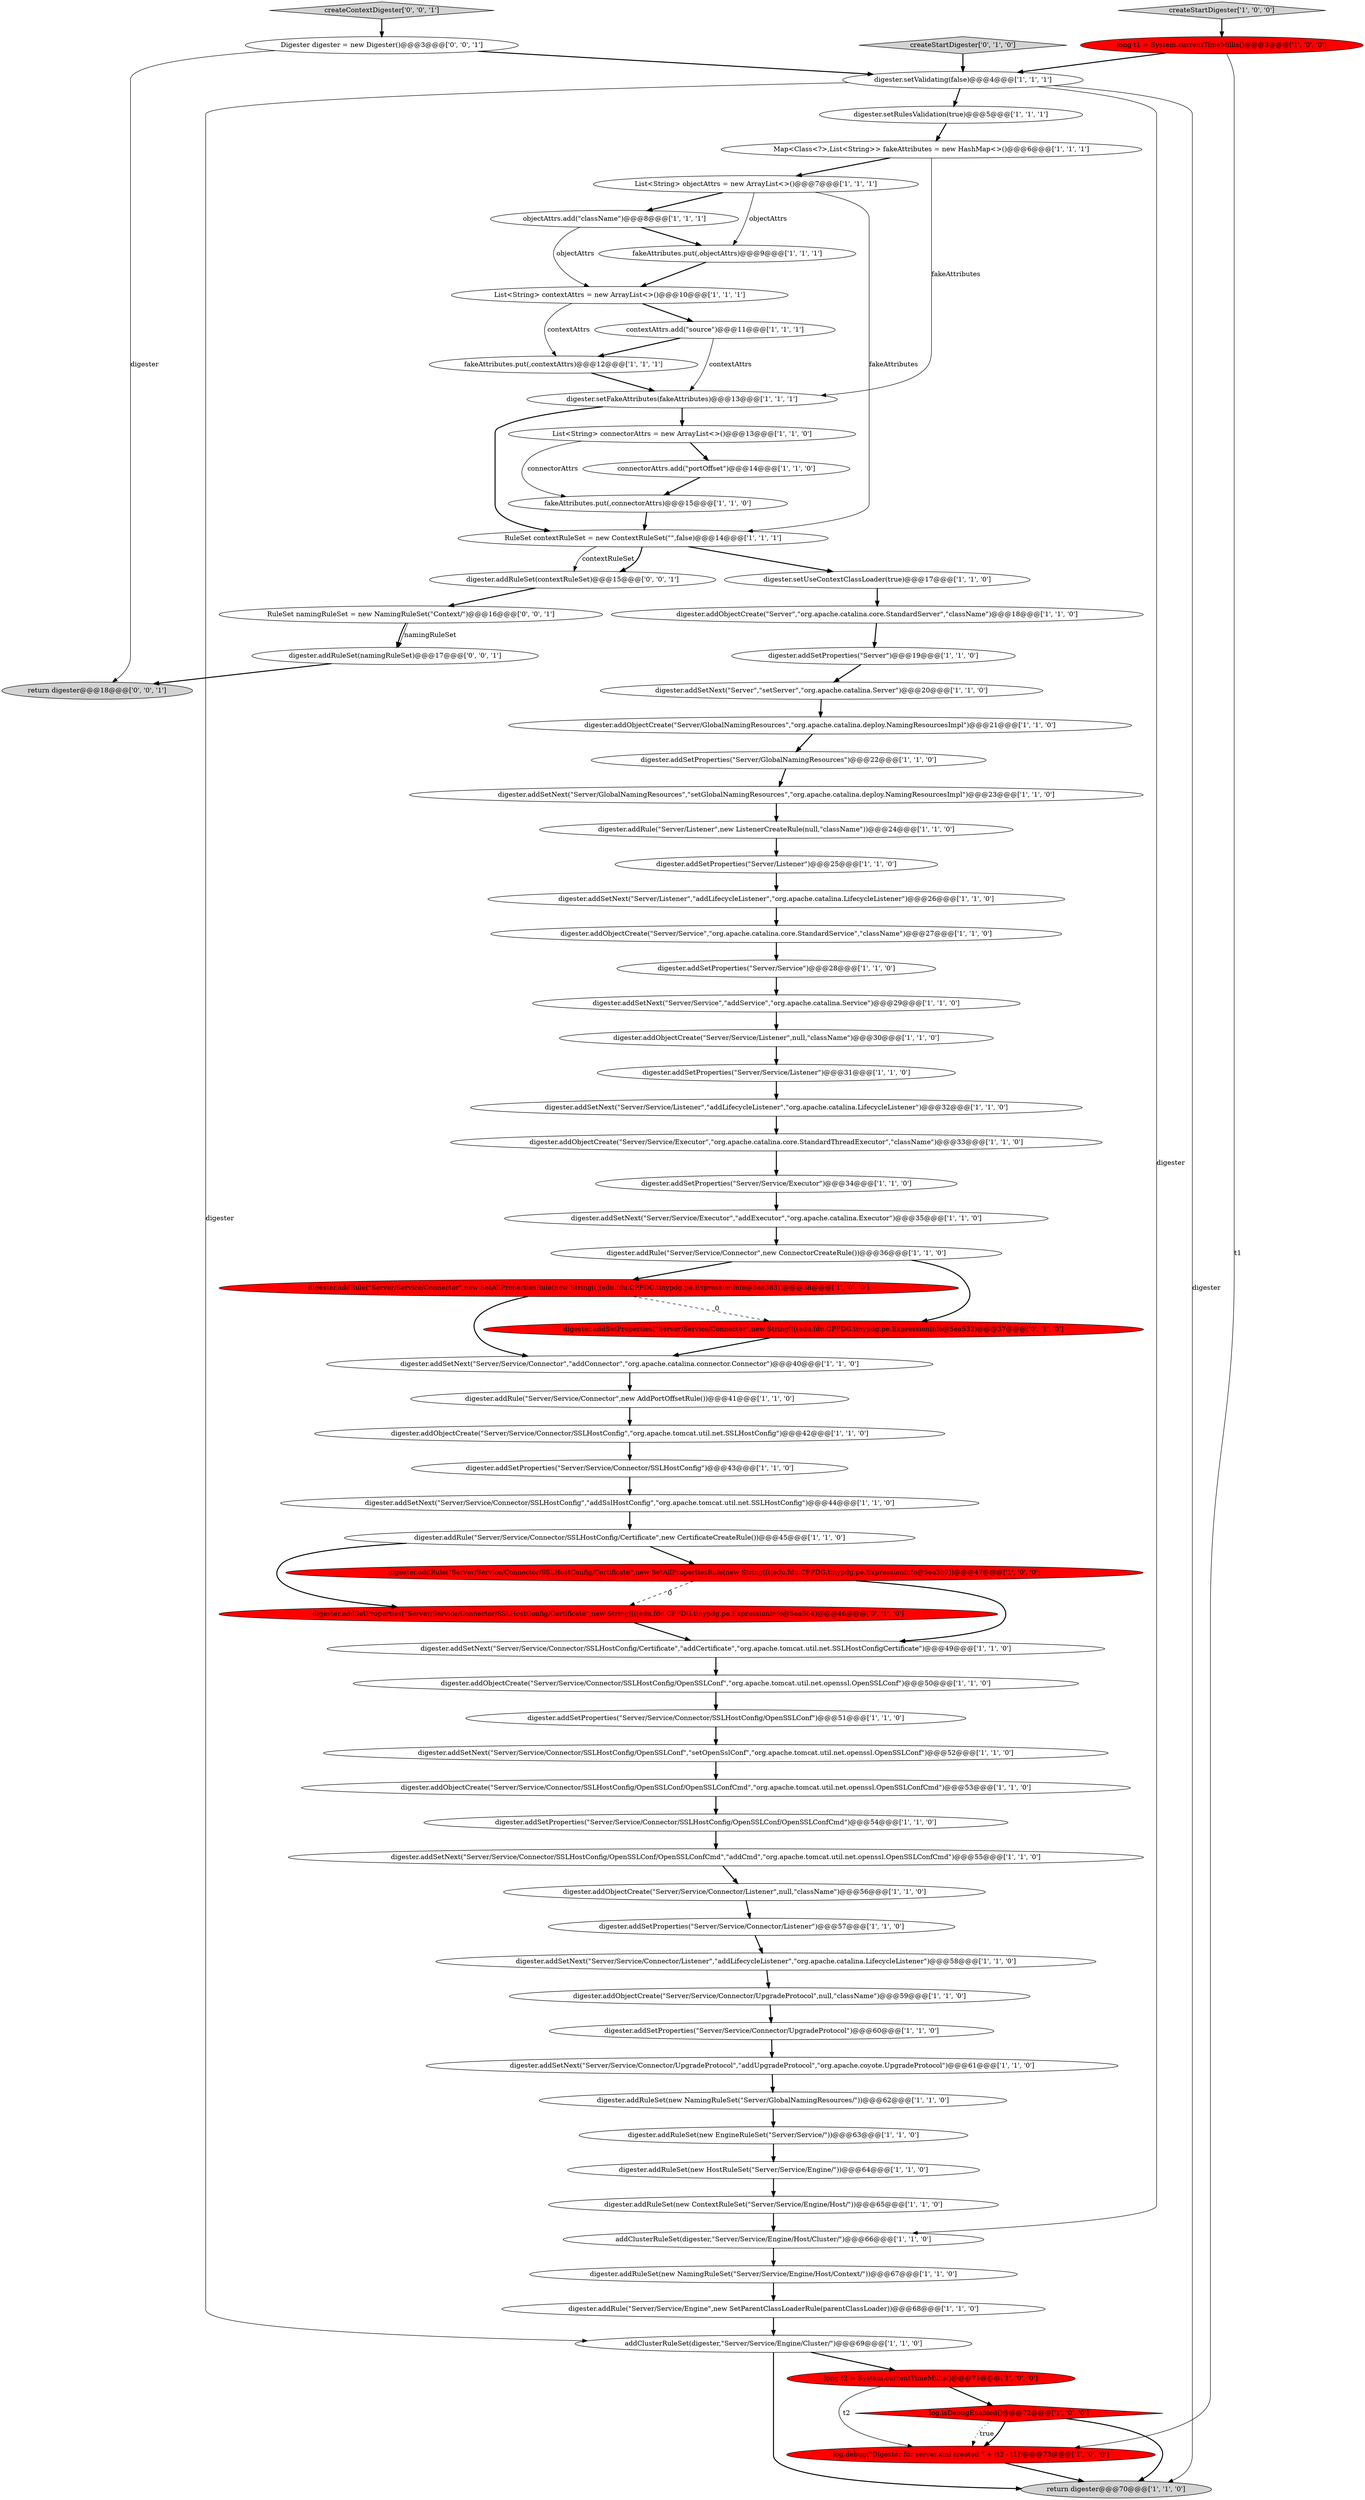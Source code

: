 digraph {
53 [style = filled, label = "digester.addSetProperties(\"Server/Service/Connector/UpgradeProtocol\")@@@60@@@['1', '1', '0']", fillcolor = white, shape = ellipse image = "AAA0AAABBB1BBB"];
17 [style = filled, label = "digester.addObjectCreate(\"Server/GlobalNamingResources\",\"org.apache.catalina.deploy.NamingResourcesImpl\")@@@21@@@['1', '1', '0']", fillcolor = white, shape = ellipse image = "AAA0AAABBB1BBB"];
14 [style = filled, label = "digester.addObjectCreate(\"Server/Service/Connector/Listener\",null,\"className\")@@@56@@@['1', '1', '0']", fillcolor = white, shape = ellipse image = "AAA0AAABBB1BBB"];
47 [style = filled, label = "digester.setValidating(false)@@@4@@@['1', '1', '1']", fillcolor = white, shape = ellipse image = "AAA0AAABBB1BBB"];
63 [style = filled, label = "List<String> connectorAttrs = new ArrayList<>()@@@13@@@['1', '1', '0']", fillcolor = white, shape = ellipse image = "AAA0AAABBB1BBB"];
54 [style = filled, label = "digester.addRuleSet(new HostRuleSet(\"Server/Service/Engine/\"))@@@64@@@['1', '1', '0']", fillcolor = white, shape = ellipse image = "AAA0AAABBB1BBB"];
74 [style = filled, label = "return digester@@@18@@@['0', '0', '1']", fillcolor = lightgray, shape = ellipse image = "AAA0AAABBB3BBB"];
77 [style = filled, label = "Digester digester = new Digester()@@@3@@@['0', '0', '1']", fillcolor = white, shape = ellipse image = "AAA0AAABBB3BBB"];
71 [style = filled, label = "createStartDigester['0', '1', '0']", fillcolor = lightgray, shape = diamond image = "AAA0AAABBB2BBB"];
32 [style = filled, label = "digester.addObjectCreate(\"Server/Service/Executor\",\"org.apache.catalina.core.StandardThreadExecutor\",\"className\")@@@33@@@['1', '1', '0']", fillcolor = white, shape = ellipse image = "AAA0AAABBB1BBB"];
64 [style = filled, label = "digester.addSetNext(\"Server/Service/Connector/SSLHostConfig/Certificate\",\"addCertificate\",\"org.apache.tomcat.util.net.SSLHostConfigCertificate\")@@@49@@@['1', '1', '0']", fillcolor = white, shape = ellipse image = "AAA0AAABBB1BBB"];
65 [style = filled, label = "digester.setRulesValidation(true)@@@5@@@['1', '1', '1']", fillcolor = white, shape = ellipse image = "AAA0AAABBB1BBB"];
18 [style = filled, label = "digester.addSetProperties(\"Server/Service/Connector/SSLHostConfig\")@@@43@@@['1', '1', '0']", fillcolor = white, shape = ellipse image = "AAA0AAABBB1BBB"];
46 [style = filled, label = "digester.setFakeAttributes(fakeAttributes)@@@13@@@['1', '1', '1']", fillcolor = white, shape = ellipse image = "AAA0AAABBB1BBB"];
50 [style = filled, label = "digester.addRule(\"Server/Service/Engine\",new SetParentClassLoaderRule(parentClassLoader))@@@68@@@['1', '1', '0']", fillcolor = white, shape = ellipse image = "AAA0AAABBB1BBB"];
49 [style = filled, label = "connectorAttrs.add(\"portOffset\")@@@14@@@['1', '1', '0']", fillcolor = white, shape = ellipse image = "AAA0AAABBB1BBB"];
31 [style = filled, label = "digester.addRuleSet(new EngineRuleSet(\"Server/Service/\"))@@@63@@@['1', '1', '0']", fillcolor = white, shape = ellipse image = "AAA0AAABBB1BBB"];
8 [style = filled, label = "return digester@@@70@@@['1', '1', '0']", fillcolor = lightgray, shape = ellipse image = "AAA0AAABBB1BBB"];
22 [style = filled, label = "digester.addObjectCreate(\"Server/Service/Connector/SSLHostConfig\",\"org.apache.tomcat.util.net.SSLHostConfig\")@@@42@@@['1', '1', '0']", fillcolor = white, shape = ellipse image = "AAA0AAABBB1BBB"];
28 [style = filled, label = "digester.addObjectCreate(\"Server/Service\",\"org.apache.catalina.core.StandardService\",\"className\")@@@27@@@['1', '1', '0']", fillcolor = white, shape = ellipse image = "AAA0AAABBB1BBB"];
45 [style = filled, label = "digester.addSetProperties(\"Server/Service/Connector/Listener\")@@@57@@@['1', '1', '0']", fillcolor = white, shape = ellipse image = "AAA0AAABBB1BBB"];
29 [style = filled, label = "digester.addSetNext(\"Server/Service/Listener\",\"addLifecycleListener\",\"org.apache.catalina.LifecycleListener\")@@@32@@@['1', '1', '0']", fillcolor = white, shape = ellipse image = "AAA0AAABBB1BBB"];
12 [style = filled, label = "digester.setUseContextClassLoader(true)@@@17@@@['1', '1', '0']", fillcolor = white, shape = ellipse image = "AAA0AAABBB1BBB"];
36 [style = filled, label = "contextAttrs.add(\"source\")@@@11@@@['1', '1', '1']", fillcolor = white, shape = ellipse image = "AAA0AAABBB1BBB"];
51 [style = filled, label = "digester.addObjectCreate(\"Server/Service/Connector/SSLHostConfig/OpenSSLConf/OpenSSLConfCmd\",\"org.apache.tomcat.util.net.openssl.OpenSSLConfCmd\")@@@53@@@['1', '1', '0']", fillcolor = white, shape = ellipse image = "AAA0AAABBB1BBB"];
60 [style = filled, label = "List<String> contextAttrs = new ArrayList<>()@@@10@@@['1', '1', '1']", fillcolor = white, shape = ellipse image = "AAA0AAABBB1BBB"];
52 [style = filled, label = "digester.addSetProperties(\"Server/Service/Listener\")@@@31@@@['1', '1', '0']", fillcolor = white, shape = ellipse image = "AAA0AAABBB1BBB"];
55 [style = filled, label = "digester.addRuleSet(new NamingRuleSet(\"Server/GlobalNamingResources/\"))@@@62@@@['1', '1', '0']", fillcolor = white, shape = ellipse image = "AAA0AAABBB1BBB"];
6 [style = filled, label = "digester.addSetNext(\"Server/Service/Executor\",\"addExecutor\",\"org.apache.catalina.Executor\")@@@35@@@['1', '1', '0']", fillcolor = white, shape = ellipse image = "AAA0AAABBB1BBB"];
73 [style = filled, label = "RuleSet namingRuleSet = new NamingRuleSet(\"Context/\")@@@16@@@['0', '0', '1']", fillcolor = white, shape = ellipse image = "AAA0AAABBB3BBB"];
5 [style = filled, label = "digester.addSetNext(\"Server/Service/Connector/SSLHostConfig/OpenSSLConf\",\"setOpenSslConf\",\"org.apache.tomcat.util.net.openssl.OpenSSLConf\")@@@52@@@['1', '1', '0']", fillcolor = white, shape = ellipse image = "AAA0AAABBB1BBB"];
76 [style = filled, label = "createContextDigester['0', '0', '1']", fillcolor = lightgray, shape = diamond image = "AAA0AAABBB3BBB"];
34 [style = filled, label = "digester.addObjectCreate(\"Server/Service/Connector/SSLHostConfig/OpenSSLConf\",\"org.apache.tomcat.util.net.openssl.OpenSSLConf\")@@@50@@@['1', '1', '0']", fillcolor = white, shape = ellipse image = "AAA0AAABBB1BBB"];
3 [style = filled, label = "digester.addSetProperties(\"Server/GlobalNamingResources\")@@@22@@@['1', '1', '0']", fillcolor = white, shape = ellipse image = "AAA0AAABBB1BBB"];
33 [style = filled, label = "addClusterRuleSet(digester,\"Server/Service/Engine/Cluster/\")@@@69@@@['1', '1', '0']", fillcolor = white, shape = ellipse image = "AAA0AAABBB1BBB"];
35 [style = filled, label = "RuleSet contextRuleSet = new ContextRuleSet(\"\",false)@@@14@@@['1', '1', '1']", fillcolor = white, shape = ellipse image = "AAA0AAABBB1BBB"];
39 [style = filled, label = "digester.addObjectCreate(\"Server/Service/Listener\",null,\"className\")@@@30@@@['1', '1', '0']", fillcolor = white, shape = ellipse image = "AAA0AAABBB1BBB"];
41 [style = filled, label = "digester.addSetNext(\"Server/Service/Connector\",\"addConnector\",\"org.apache.catalina.connector.Connector\")@@@40@@@['1', '1', '0']", fillcolor = white, shape = ellipse image = "AAA0AAABBB1BBB"];
4 [style = filled, label = "digester.addSetNext(\"Server/Service/Connector/SSLHostConfig\",\"addSslHostConfig\",\"org.apache.tomcat.util.net.SSLHostConfig\")@@@44@@@['1', '1', '0']", fillcolor = white, shape = ellipse image = "AAA0AAABBB1BBB"];
20 [style = filled, label = "fakeAttributes.put(,connectorAttrs)@@@15@@@['1', '1', '0']", fillcolor = white, shape = ellipse image = "AAA0AAABBB1BBB"];
25 [style = filled, label = "digester.addRule(\"Server/Service/Connector\",new AddPortOffsetRule())@@@41@@@['1', '1', '0']", fillcolor = white, shape = ellipse image = "AAA0AAABBB1BBB"];
19 [style = filled, label = "objectAttrs.add(\"className\")@@@8@@@['1', '1', '1']", fillcolor = white, shape = ellipse image = "AAA0AAABBB1BBB"];
23 [style = filled, label = "log.isDebugEnabled()@@@72@@@['1', '0', '0']", fillcolor = red, shape = diamond image = "AAA1AAABBB1BBB"];
11 [style = filled, label = "long t1 = System.currentTimeMillis()@@@3@@@['1', '0', '0']", fillcolor = red, shape = ellipse image = "AAA1AAABBB1BBB"];
30 [style = filled, label = "digester.addObjectCreate(\"Server\",\"org.apache.catalina.core.StandardServer\",\"className\")@@@18@@@['1', '1', '0']", fillcolor = white, shape = ellipse image = "AAA0AAABBB1BBB"];
44 [style = filled, label = "digester.addSetProperties(\"Server/Service/Connector/SSLHostConfig/OpenSSLConf\")@@@51@@@['1', '1', '0']", fillcolor = white, shape = ellipse image = "AAA0AAABBB1BBB"];
48 [style = filled, label = "digester.addSetNext(\"Server/Service/Connector/UpgradeProtocol\",\"addUpgradeProtocol\",\"org.apache.coyote.UpgradeProtocol\")@@@61@@@['1', '1', '0']", fillcolor = white, shape = ellipse image = "AAA0AAABBB1BBB"];
67 [style = filled, label = "digester.addSetNext(\"Server/GlobalNamingResources\",\"setGlobalNamingResources\",\"org.apache.catalina.deploy.NamingResourcesImpl\")@@@23@@@['1', '1', '0']", fillcolor = white, shape = ellipse image = "AAA0AAABBB1BBB"];
69 [style = filled, label = "digester.addSetProperties(\"Server/Service/Connector\",new String((((edu.fdu.CPPDG.tinypdg.pe.ExpressionInfo@5ea532)@@@37@@@['0', '1', '0']", fillcolor = red, shape = ellipse image = "AAA1AAABBB2BBB"];
7 [style = filled, label = "digester.addSetNext(\"Server/Service/Connector/Listener\",\"addLifecycleListener\",\"org.apache.catalina.LifecycleListener\")@@@58@@@['1', '1', '0']", fillcolor = white, shape = ellipse image = "AAA0AAABBB1BBB"];
38 [style = filled, label = "digester.addSetNext(\"Server/Service\",\"addService\",\"org.apache.catalina.Service\")@@@29@@@['1', '1', '0']", fillcolor = white, shape = ellipse image = "AAA0AAABBB1BBB"];
2 [style = filled, label = "addClusterRuleSet(digester,\"Server/Service/Engine/Host/Cluster/\")@@@66@@@['1', '1', '0']", fillcolor = white, shape = ellipse image = "AAA0AAABBB1BBB"];
68 [style = filled, label = "Map<Class<?>,List<String>> fakeAttributes = new HashMap<>()@@@6@@@['1', '1', '1']", fillcolor = white, shape = ellipse image = "AAA0AAABBB1BBB"];
21 [style = filled, label = "digester.addRule(\"Server/Service/Connector\",new ConnectorCreateRule())@@@36@@@['1', '1', '0']", fillcolor = white, shape = ellipse image = "AAA0AAABBB1BBB"];
27 [style = filled, label = "digester.addSetProperties(\"Server/Service\")@@@28@@@['1', '1', '0']", fillcolor = white, shape = ellipse image = "AAA0AAABBB1BBB"];
42 [style = filled, label = "digester.addSetProperties(\"Server\")@@@19@@@['1', '1', '0']", fillcolor = white, shape = ellipse image = "AAA0AAABBB1BBB"];
0 [style = filled, label = "digester.addSetNext(\"Server\",\"setServer\",\"org.apache.catalina.Server\")@@@20@@@['1', '1', '0']", fillcolor = white, shape = ellipse image = "AAA0AAABBB1BBB"];
57 [style = filled, label = "fakeAttributes.put(,objectAttrs)@@@9@@@['1', '1', '1']", fillcolor = white, shape = ellipse image = "AAA0AAABBB1BBB"];
15 [style = filled, label = "digester.addSetProperties(\"Server/Service/Executor\")@@@34@@@['1', '1', '0']", fillcolor = white, shape = ellipse image = "AAA0AAABBB1BBB"];
56 [style = filled, label = "digester.addRule(\"Server/Service/Connector/SSLHostConfig/Certificate\",new SetAllPropertiesRule(new String((((edu.fdu.CPPDG.tinypdg.pe.ExpressionInfo@5ea3b7))@@@47@@@['1', '0', '0']", fillcolor = red, shape = ellipse image = "AAA1AAABBB1BBB"];
37 [style = filled, label = "digester.addRuleSet(new ContextRuleSet(\"Server/Service/Engine/Host/\"))@@@65@@@['1', '1', '0']", fillcolor = white, shape = ellipse image = "AAA0AAABBB1BBB"];
75 [style = filled, label = "digester.addRuleSet(contextRuleSet)@@@15@@@['0', '0', '1']", fillcolor = white, shape = ellipse image = "AAA0AAABBB3BBB"];
16 [style = filled, label = "log.debug(\"Digester for server.xml created \" + (t2 - t1))@@@73@@@['1', '0', '0']", fillcolor = red, shape = ellipse image = "AAA1AAABBB1BBB"];
24 [style = filled, label = "digester.addRule(\"Server/Listener\",new ListenerCreateRule(null,\"className\"))@@@24@@@['1', '1', '0']", fillcolor = white, shape = ellipse image = "AAA0AAABBB1BBB"];
10 [style = filled, label = "long t2 = System.currentTimeMillis()@@@71@@@['1', '0', '0']", fillcolor = red, shape = ellipse image = "AAA1AAABBB1BBB"];
70 [style = filled, label = "digester.addSetProperties(\"Server/Service/Connector/SSLHostConfig/Certificate\",new String((((edu.fdu.CPPDG.tinypdg.pe.ExpressionInfo@5ea564)@@@46@@@['0', '1', '0']", fillcolor = red, shape = ellipse image = "AAA1AAABBB2BBB"];
26 [style = filled, label = "fakeAttributes.put(,contextAttrs)@@@12@@@['1', '1', '1']", fillcolor = white, shape = ellipse image = "AAA0AAABBB1BBB"];
59 [style = filled, label = "createStartDigester['1', '0', '0']", fillcolor = lightgray, shape = diamond image = "AAA0AAABBB1BBB"];
61 [style = filled, label = "digester.addSetNext(\"Server/Listener\",\"addLifecycleListener\",\"org.apache.catalina.LifecycleListener\")@@@26@@@['1', '1', '0']", fillcolor = white, shape = ellipse image = "AAA0AAABBB1BBB"];
43 [style = filled, label = "digester.addObjectCreate(\"Server/Service/Connector/UpgradeProtocol\",null,\"className\")@@@59@@@['1', '1', '0']", fillcolor = white, shape = ellipse image = "AAA0AAABBB1BBB"];
1 [style = filled, label = "digester.addSetNext(\"Server/Service/Connector/SSLHostConfig/OpenSSLConf/OpenSSLConfCmd\",\"addCmd\",\"org.apache.tomcat.util.net.openssl.OpenSSLConfCmd\")@@@55@@@['1', '1', '0']", fillcolor = white, shape = ellipse image = "AAA0AAABBB1BBB"];
62 [style = filled, label = "digester.addRule(\"Server/Service/Connector/SSLHostConfig/Certificate\",new CertificateCreateRule())@@@45@@@['1', '1', '0']", fillcolor = white, shape = ellipse image = "AAA0AAABBB1BBB"];
66 [style = filled, label = "digester.addRuleSet(new NamingRuleSet(\"Server/Service/Engine/Host/Context/\"))@@@67@@@['1', '1', '0']", fillcolor = white, shape = ellipse image = "AAA0AAABBB1BBB"];
72 [style = filled, label = "digester.addRuleSet(namingRuleSet)@@@17@@@['0', '0', '1']", fillcolor = white, shape = ellipse image = "AAA0AAABBB3BBB"];
13 [style = filled, label = "digester.addSetProperties(\"Server/Service/Connector/SSLHostConfig/OpenSSLConf/OpenSSLConfCmd\")@@@54@@@['1', '1', '0']", fillcolor = white, shape = ellipse image = "AAA0AAABBB1BBB"];
9 [style = filled, label = "List<String> objectAttrs = new ArrayList<>()@@@7@@@['1', '1', '1']", fillcolor = white, shape = ellipse image = "AAA0AAABBB1BBB"];
40 [style = filled, label = "digester.addSetProperties(\"Server/Listener\")@@@25@@@['1', '1', '0']", fillcolor = white, shape = ellipse image = "AAA0AAABBB1BBB"];
58 [style = filled, label = "digester.addRule(\"Server/Service/Connector\",new SetAllPropertiesRule(new String((((edu.fdu.CPPDG.tinypdg.pe.ExpressionInfo@5ea383))@@@38@@@['1', '0', '0']", fillcolor = red, shape = ellipse image = "AAA1AAABBB1BBB"];
27->38 [style = bold, label=""];
47->2 [style = solid, label="digester"];
70->64 [style = bold, label=""];
47->8 [style = solid, label="digester"];
25->22 [style = bold, label=""];
56->64 [style = bold, label=""];
35->75 [style = solid, label="contextRuleSet"];
21->58 [style = bold, label=""];
4->62 [style = bold, label=""];
9->57 [style = solid, label="objectAttrs"];
38->39 [style = bold, label=""];
56->70 [style = dashed, label="0"];
13->1 [style = bold, label=""];
45->7 [style = bold, label=""];
77->47 [style = bold, label=""];
9->35 [style = solid, label="fakeAttributes"];
71->47 [style = bold, label=""];
66->50 [style = bold, label=""];
65->68 [style = bold, label=""];
43->53 [style = bold, label=""];
54->37 [style = bold, label=""];
7->43 [style = bold, label=""];
64->34 [style = bold, label=""];
55->31 [style = bold, label=""];
35->12 [style = bold, label=""];
2->66 [style = bold, label=""];
53->48 [style = bold, label=""];
62->56 [style = bold, label=""];
40->61 [style = bold, label=""];
26->46 [style = bold, label=""];
11->16 [style = solid, label="t1"];
0->17 [style = bold, label=""];
68->46 [style = solid, label="fakeAttributes"];
30->42 [style = bold, label=""];
57->60 [style = bold, label=""];
24->40 [style = bold, label=""];
23->8 [style = bold, label=""];
46->63 [style = bold, label=""];
19->57 [style = bold, label=""];
22->18 [style = bold, label=""];
39->52 [style = bold, label=""];
59->11 [style = bold, label=""];
10->16 [style = solid, label="t2"];
18->4 [style = bold, label=""];
68->9 [style = bold, label=""];
29->32 [style = bold, label=""];
3->67 [style = bold, label=""];
48->55 [style = bold, label=""];
61->28 [style = bold, label=""];
33->8 [style = bold, label=""];
47->33 [style = solid, label="digester"];
23->16 [style = dotted, label="true"];
16->8 [style = bold, label=""];
6->21 [style = bold, label=""];
35->75 [style = bold, label=""];
63->20 [style = solid, label="connectorAttrs"];
51->13 [style = bold, label=""];
42->0 [style = bold, label=""];
69->41 [style = bold, label=""];
10->23 [style = bold, label=""];
60->36 [style = bold, label=""];
46->35 [style = bold, label=""];
34->44 [style = bold, label=""];
73->72 [style = bold, label=""];
75->73 [style = bold, label=""];
17->3 [style = bold, label=""];
9->19 [style = bold, label=""];
11->47 [style = bold, label=""];
37->2 [style = bold, label=""];
50->33 [style = bold, label=""];
44->5 [style = bold, label=""];
73->72 [style = solid, label="namingRuleSet"];
49->20 [style = bold, label=""];
36->46 [style = solid, label="contextAttrs"];
31->54 [style = bold, label=""];
62->70 [style = bold, label=""];
23->16 [style = bold, label=""];
72->74 [style = bold, label=""];
5->51 [style = bold, label=""];
63->49 [style = bold, label=""];
76->77 [style = bold, label=""];
60->26 [style = solid, label="contextAttrs"];
12->30 [style = bold, label=""];
15->6 [style = bold, label=""];
33->10 [style = bold, label=""];
36->26 [style = bold, label=""];
77->74 [style = solid, label="digester"];
14->45 [style = bold, label=""];
21->69 [style = bold, label=""];
58->41 [style = bold, label=""];
58->69 [style = dashed, label="0"];
32->15 [style = bold, label=""];
47->65 [style = bold, label=""];
52->29 [style = bold, label=""];
1->14 [style = bold, label=""];
67->24 [style = bold, label=""];
20->35 [style = bold, label=""];
28->27 [style = bold, label=""];
41->25 [style = bold, label=""];
19->60 [style = solid, label="objectAttrs"];
}
